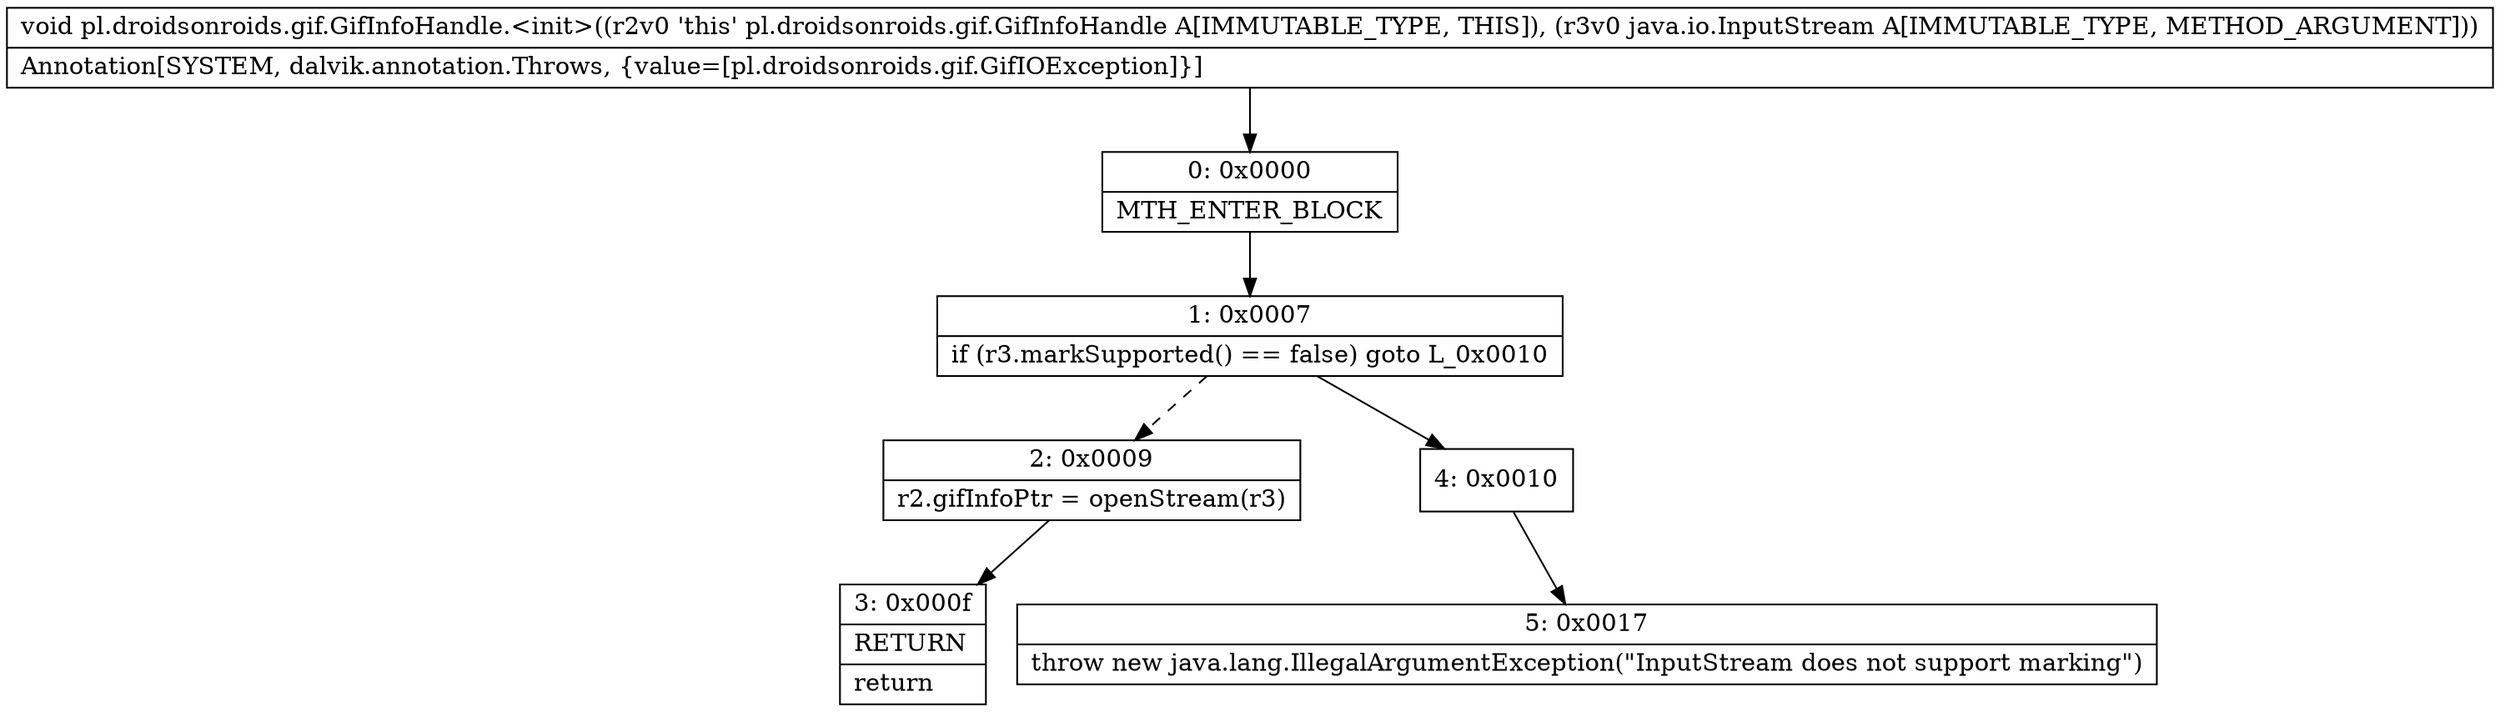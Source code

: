 digraph "CFG forpl.droidsonroids.gif.GifInfoHandle.\<init\>(Ljava\/io\/InputStream;)V" {
Node_0 [shape=record,label="{0\:\ 0x0000|MTH_ENTER_BLOCK\l}"];
Node_1 [shape=record,label="{1\:\ 0x0007|if (r3.markSupported() == false) goto L_0x0010\l}"];
Node_2 [shape=record,label="{2\:\ 0x0009|r2.gifInfoPtr = openStream(r3)\l}"];
Node_3 [shape=record,label="{3\:\ 0x000f|RETURN\l|return\l}"];
Node_4 [shape=record,label="{4\:\ 0x0010}"];
Node_5 [shape=record,label="{5\:\ 0x0017|throw new java.lang.IllegalArgumentException(\"InputStream does not support marking\")\l}"];
MethodNode[shape=record,label="{void pl.droidsonroids.gif.GifInfoHandle.\<init\>((r2v0 'this' pl.droidsonroids.gif.GifInfoHandle A[IMMUTABLE_TYPE, THIS]), (r3v0 java.io.InputStream A[IMMUTABLE_TYPE, METHOD_ARGUMENT]))  | Annotation[SYSTEM, dalvik.annotation.Throws, \{value=[pl.droidsonroids.gif.GifIOException]\}]\l}"];
MethodNode -> Node_0;
Node_0 -> Node_1;
Node_1 -> Node_2[style=dashed];
Node_1 -> Node_4;
Node_2 -> Node_3;
Node_4 -> Node_5;
}


